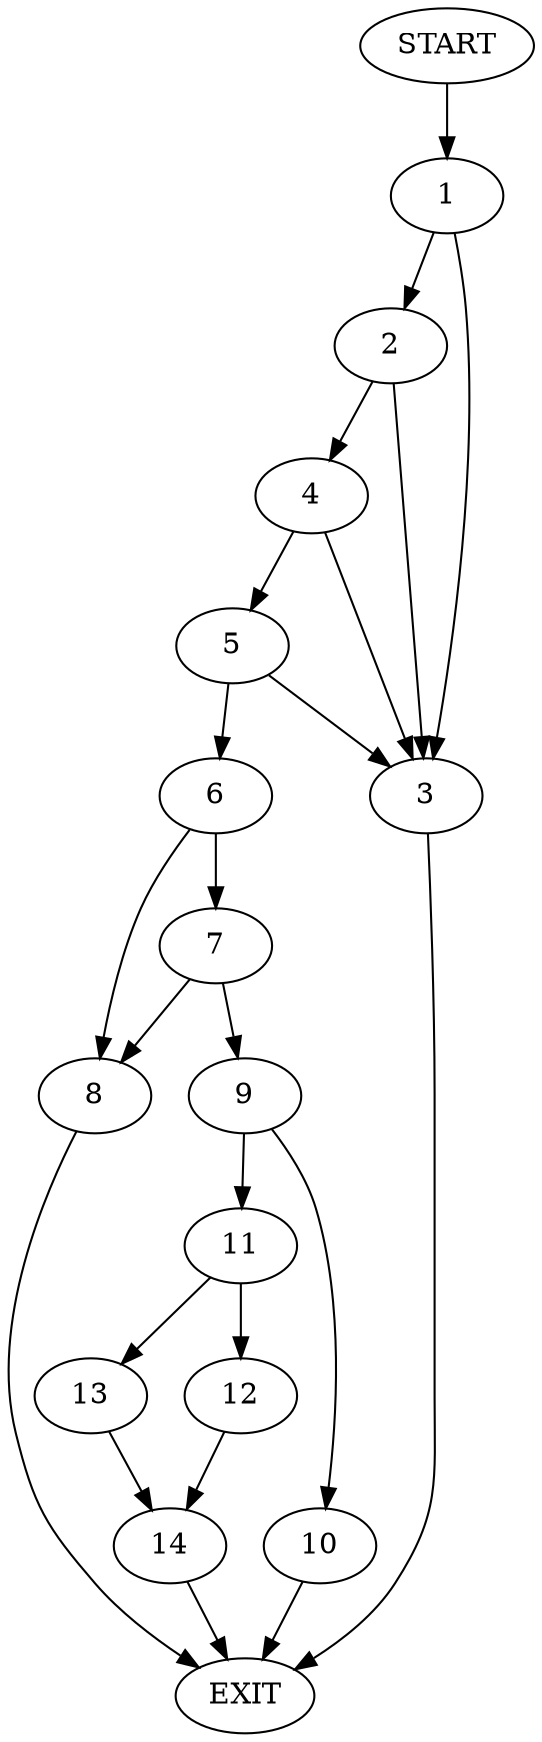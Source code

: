 digraph {
0 [label="START"]
15 [label="EXIT"]
0 -> 1
1 -> 2
1 -> 3
2 -> 3
2 -> 4
3 -> 15
4 -> 5
4 -> 3
5 -> 6
5 -> 3
6 -> 7
6 -> 8
7 -> 8
7 -> 9
8 -> 15
9 -> 10
9 -> 11
11 -> 12
11 -> 13
10 -> 15
13 -> 14
12 -> 14
14 -> 15
}
